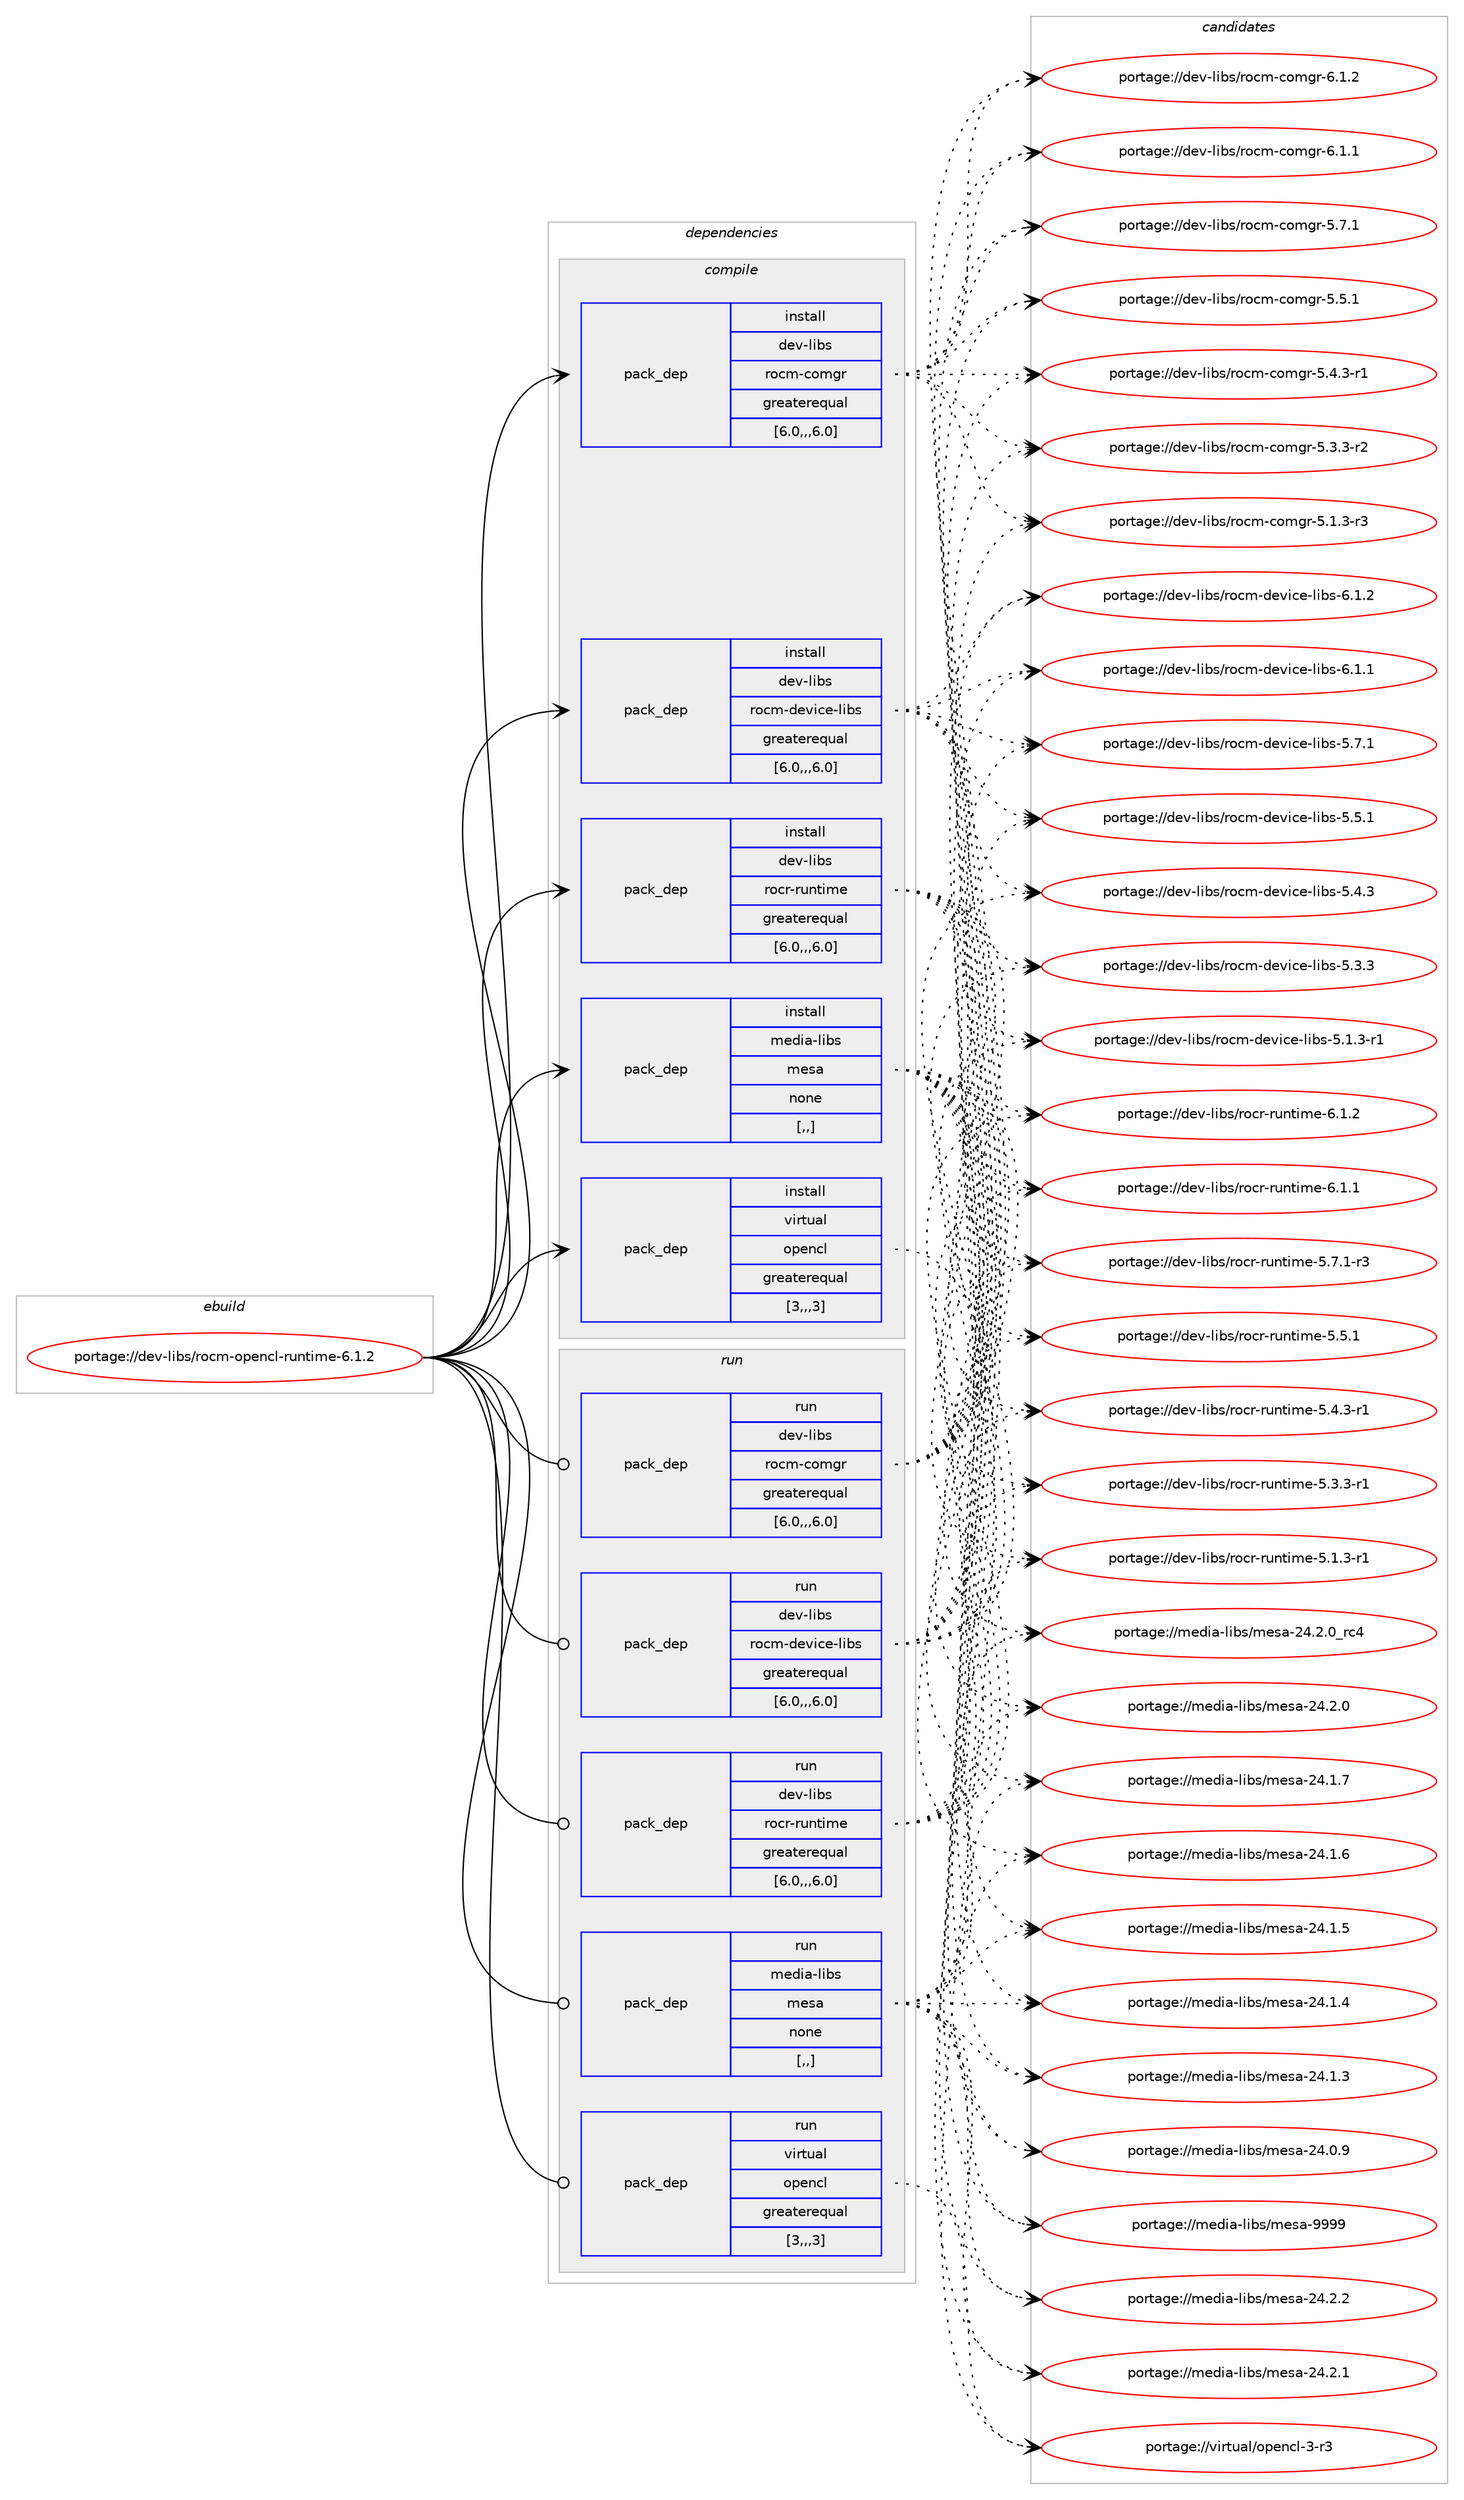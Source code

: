digraph prolog {

# *************
# Graph options
# *************

newrank=true;
concentrate=true;
compound=true;
graph [rankdir=LR,fontname=Helvetica,fontsize=10,ranksep=1.5];#, ranksep=2.5, nodesep=0.2];
edge  [arrowhead=vee];
node  [fontname=Helvetica,fontsize=10];

# **********
# The ebuild
# **********

subgraph cluster_leftcol {
color=gray;
label=<<i>ebuild</i>>;
id [label="portage://dev-libs/rocm-opencl-runtime-6.1.2", color=red, width=4, href="../dev-libs/rocm-opencl-runtime-6.1.2.svg"];
}

# ****************
# The dependencies
# ****************

subgraph cluster_midcol {
color=gray;
label=<<i>dependencies</i>>;
subgraph cluster_compile {
fillcolor="#eeeeee";
style=filled;
label=<<i>compile</i>>;
subgraph pack445120 {
dependency608248 [label=<<TABLE BORDER="0" CELLBORDER="1" CELLSPACING="0" CELLPADDING="4" WIDTH="220"><TR><TD ROWSPAN="6" CELLPADDING="30">pack_dep</TD></TR><TR><TD WIDTH="110">install</TD></TR><TR><TD>dev-libs</TD></TR><TR><TD>rocm-comgr</TD></TR><TR><TD>greaterequal</TD></TR><TR><TD>[6.0,,,6.0]</TD></TR></TABLE>>, shape=none, color=blue];
}
id:e -> dependency608248:w [weight=20,style="solid",arrowhead="vee"];
subgraph pack445121 {
dependency608249 [label=<<TABLE BORDER="0" CELLBORDER="1" CELLSPACING="0" CELLPADDING="4" WIDTH="220"><TR><TD ROWSPAN="6" CELLPADDING="30">pack_dep</TD></TR><TR><TD WIDTH="110">install</TD></TR><TR><TD>dev-libs</TD></TR><TR><TD>rocm-device-libs</TD></TR><TR><TD>greaterequal</TD></TR><TR><TD>[6.0,,,6.0]</TD></TR></TABLE>>, shape=none, color=blue];
}
id:e -> dependency608249:w [weight=20,style="solid",arrowhead="vee"];
subgraph pack445122 {
dependency608250 [label=<<TABLE BORDER="0" CELLBORDER="1" CELLSPACING="0" CELLPADDING="4" WIDTH="220"><TR><TD ROWSPAN="6" CELLPADDING="30">pack_dep</TD></TR><TR><TD WIDTH="110">install</TD></TR><TR><TD>dev-libs</TD></TR><TR><TD>rocr-runtime</TD></TR><TR><TD>greaterequal</TD></TR><TR><TD>[6.0,,,6.0]</TD></TR></TABLE>>, shape=none, color=blue];
}
id:e -> dependency608250:w [weight=20,style="solid",arrowhead="vee"];
subgraph pack445123 {
dependency608251 [label=<<TABLE BORDER="0" CELLBORDER="1" CELLSPACING="0" CELLPADDING="4" WIDTH="220"><TR><TD ROWSPAN="6" CELLPADDING="30">pack_dep</TD></TR><TR><TD WIDTH="110">install</TD></TR><TR><TD>media-libs</TD></TR><TR><TD>mesa</TD></TR><TR><TD>none</TD></TR><TR><TD>[,,]</TD></TR></TABLE>>, shape=none, color=blue];
}
id:e -> dependency608251:w [weight=20,style="solid",arrowhead="vee"];
subgraph pack445124 {
dependency608252 [label=<<TABLE BORDER="0" CELLBORDER="1" CELLSPACING="0" CELLPADDING="4" WIDTH="220"><TR><TD ROWSPAN="6" CELLPADDING="30">pack_dep</TD></TR><TR><TD WIDTH="110">install</TD></TR><TR><TD>virtual</TD></TR><TR><TD>opencl</TD></TR><TR><TD>greaterequal</TD></TR><TR><TD>[3,,,3]</TD></TR></TABLE>>, shape=none, color=blue];
}
id:e -> dependency608252:w [weight=20,style="solid",arrowhead="vee"];
}
subgraph cluster_compileandrun {
fillcolor="#eeeeee";
style=filled;
label=<<i>compile and run</i>>;
}
subgraph cluster_run {
fillcolor="#eeeeee";
style=filled;
label=<<i>run</i>>;
subgraph pack445125 {
dependency608253 [label=<<TABLE BORDER="0" CELLBORDER="1" CELLSPACING="0" CELLPADDING="4" WIDTH="220"><TR><TD ROWSPAN="6" CELLPADDING="30">pack_dep</TD></TR><TR><TD WIDTH="110">run</TD></TR><TR><TD>dev-libs</TD></TR><TR><TD>rocm-comgr</TD></TR><TR><TD>greaterequal</TD></TR><TR><TD>[6.0,,,6.0]</TD></TR></TABLE>>, shape=none, color=blue];
}
id:e -> dependency608253:w [weight=20,style="solid",arrowhead="odot"];
subgraph pack445126 {
dependency608254 [label=<<TABLE BORDER="0" CELLBORDER="1" CELLSPACING="0" CELLPADDING="4" WIDTH="220"><TR><TD ROWSPAN="6" CELLPADDING="30">pack_dep</TD></TR><TR><TD WIDTH="110">run</TD></TR><TR><TD>dev-libs</TD></TR><TR><TD>rocm-device-libs</TD></TR><TR><TD>greaterequal</TD></TR><TR><TD>[6.0,,,6.0]</TD></TR></TABLE>>, shape=none, color=blue];
}
id:e -> dependency608254:w [weight=20,style="solid",arrowhead="odot"];
subgraph pack445127 {
dependency608255 [label=<<TABLE BORDER="0" CELLBORDER="1" CELLSPACING="0" CELLPADDING="4" WIDTH="220"><TR><TD ROWSPAN="6" CELLPADDING="30">pack_dep</TD></TR><TR><TD WIDTH="110">run</TD></TR><TR><TD>dev-libs</TD></TR><TR><TD>rocr-runtime</TD></TR><TR><TD>greaterequal</TD></TR><TR><TD>[6.0,,,6.0]</TD></TR></TABLE>>, shape=none, color=blue];
}
id:e -> dependency608255:w [weight=20,style="solid",arrowhead="odot"];
subgraph pack445128 {
dependency608256 [label=<<TABLE BORDER="0" CELLBORDER="1" CELLSPACING="0" CELLPADDING="4" WIDTH="220"><TR><TD ROWSPAN="6" CELLPADDING="30">pack_dep</TD></TR><TR><TD WIDTH="110">run</TD></TR><TR><TD>media-libs</TD></TR><TR><TD>mesa</TD></TR><TR><TD>none</TD></TR><TR><TD>[,,]</TD></TR></TABLE>>, shape=none, color=blue];
}
id:e -> dependency608256:w [weight=20,style="solid",arrowhead="odot"];
subgraph pack445129 {
dependency608257 [label=<<TABLE BORDER="0" CELLBORDER="1" CELLSPACING="0" CELLPADDING="4" WIDTH="220"><TR><TD ROWSPAN="6" CELLPADDING="30">pack_dep</TD></TR><TR><TD WIDTH="110">run</TD></TR><TR><TD>virtual</TD></TR><TR><TD>opencl</TD></TR><TR><TD>greaterequal</TD></TR><TR><TD>[3,,,3]</TD></TR></TABLE>>, shape=none, color=blue];
}
id:e -> dependency608257:w [weight=20,style="solid",arrowhead="odot"];
}
}

# **************
# The candidates
# **************

subgraph cluster_choices {
rank=same;
color=gray;
label=<<i>candidates</i>>;

subgraph choice445120 {
color=black;
nodesep=1;
choice100101118451081059811547114111991094599111109103114455446494650 [label="portage://dev-libs/rocm-comgr-6.1.2", color=red, width=4,href="../dev-libs/rocm-comgr-6.1.2.svg"];
choice100101118451081059811547114111991094599111109103114455446494649 [label="portage://dev-libs/rocm-comgr-6.1.1", color=red, width=4,href="../dev-libs/rocm-comgr-6.1.1.svg"];
choice100101118451081059811547114111991094599111109103114455346554649 [label="portage://dev-libs/rocm-comgr-5.7.1", color=red, width=4,href="../dev-libs/rocm-comgr-5.7.1.svg"];
choice100101118451081059811547114111991094599111109103114455346534649 [label="portage://dev-libs/rocm-comgr-5.5.1", color=red, width=4,href="../dev-libs/rocm-comgr-5.5.1.svg"];
choice1001011184510810598115471141119910945991111091031144553465246514511449 [label="portage://dev-libs/rocm-comgr-5.4.3-r1", color=red, width=4,href="../dev-libs/rocm-comgr-5.4.3-r1.svg"];
choice1001011184510810598115471141119910945991111091031144553465146514511450 [label="portage://dev-libs/rocm-comgr-5.3.3-r2", color=red, width=4,href="../dev-libs/rocm-comgr-5.3.3-r2.svg"];
choice1001011184510810598115471141119910945991111091031144553464946514511451 [label="portage://dev-libs/rocm-comgr-5.1.3-r3", color=red, width=4,href="../dev-libs/rocm-comgr-5.1.3-r3.svg"];
dependency608248:e -> choice100101118451081059811547114111991094599111109103114455446494650:w [style=dotted,weight="100"];
dependency608248:e -> choice100101118451081059811547114111991094599111109103114455446494649:w [style=dotted,weight="100"];
dependency608248:e -> choice100101118451081059811547114111991094599111109103114455346554649:w [style=dotted,weight="100"];
dependency608248:e -> choice100101118451081059811547114111991094599111109103114455346534649:w [style=dotted,weight="100"];
dependency608248:e -> choice1001011184510810598115471141119910945991111091031144553465246514511449:w [style=dotted,weight="100"];
dependency608248:e -> choice1001011184510810598115471141119910945991111091031144553465146514511450:w [style=dotted,weight="100"];
dependency608248:e -> choice1001011184510810598115471141119910945991111091031144553464946514511451:w [style=dotted,weight="100"];
}
subgraph choice445121 {
color=black;
nodesep=1;
choice1001011184510810598115471141119910945100101118105991014510810598115455446494650 [label="portage://dev-libs/rocm-device-libs-6.1.2", color=red, width=4,href="../dev-libs/rocm-device-libs-6.1.2.svg"];
choice1001011184510810598115471141119910945100101118105991014510810598115455446494649 [label="portage://dev-libs/rocm-device-libs-6.1.1", color=red, width=4,href="../dev-libs/rocm-device-libs-6.1.1.svg"];
choice1001011184510810598115471141119910945100101118105991014510810598115455346554649 [label="portage://dev-libs/rocm-device-libs-5.7.1", color=red, width=4,href="../dev-libs/rocm-device-libs-5.7.1.svg"];
choice1001011184510810598115471141119910945100101118105991014510810598115455346534649 [label="portage://dev-libs/rocm-device-libs-5.5.1", color=red, width=4,href="../dev-libs/rocm-device-libs-5.5.1.svg"];
choice1001011184510810598115471141119910945100101118105991014510810598115455346524651 [label="portage://dev-libs/rocm-device-libs-5.4.3", color=red, width=4,href="../dev-libs/rocm-device-libs-5.4.3.svg"];
choice1001011184510810598115471141119910945100101118105991014510810598115455346514651 [label="portage://dev-libs/rocm-device-libs-5.3.3", color=red, width=4,href="../dev-libs/rocm-device-libs-5.3.3.svg"];
choice10010111845108105981154711411199109451001011181059910145108105981154553464946514511449 [label="portage://dev-libs/rocm-device-libs-5.1.3-r1", color=red, width=4,href="../dev-libs/rocm-device-libs-5.1.3-r1.svg"];
dependency608249:e -> choice1001011184510810598115471141119910945100101118105991014510810598115455446494650:w [style=dotted,weight="100"];
dependency608249:e -> choice1001011184510810598115471141119910945100101118105991014510810598115455446494649:w [style=dotted,weight="100"];
dependency608249:e -> choice1001011184510810598115471141119910945100101118105991014510810598115455346554649:w [style=dotted,weight="100"];
dependency608249:e -> choice1001011184510810598115471141119910945100101118105991014510810598115455346534649:w [style=dotted,weight="100"];
dependency608249:e -> choice1001011184510810598115471141119910945100101118105991014510810598115455346524651:w [style=dotted,weight="100"];
dependency608249:e -> choice1001011184510810598115471141119910945100101118105991014510810598115455346514651:w [style=dotted,weight="100"];
dependency608249:e -> choice10010111845108105981154711411199109451001011181059910145108105981154553464946514511449:w [style=dotted,weight="100"];
}
subgraph choice445122 {
color=black;
nodesep=1;
choice1001011184510810598115471141119911445114117110116105109101455446494650 [label="portage://dev-libs/rocr-runtime-6.1.2", color=red, width=4,href="../dev-libs/rocr-runtime-6.1.2.svg"];
choice1001011184510810598115471141119911445114117110116105109101455446494649 [label="portage://dev-libs/rocr-runtime-6.1.1", color=red, width=4,href="../dev-libs/rocr-runtime-6.1.1.svg"];
choice10010111845108105981154711411199114451141171101161051091014553465546494511451 [label="portage://dev-libs/rocr-runtime-5.7.1-r3", color=red, width=4,href="../dev-libs/rocr-runtime-5.7.1-r3.svg"];
choice1001011184510810598115471141119911445114117110116105109101455346534649 [label="portage://dev-libs/rocr-runtime-5.5.1", color=red, width=4,href="../dev-libs/rocr-runtime-5.5.1.svg"];
choice10010111845108105981154711411199114451141171101161051091014553465246514511449 [label="portage://dev-libs/rocr-runtime-5.4.3-r1", color=red, width=4,href="../dev-libs/rocr-runtime-5.4.3-r1.svg"];
choice10010111845108105981154711411199114451141171101161051091014553465146514511449 [label="portage://dev-libs/rocr-runtime-5.3.3-r1", color=red, width=4,href="../dev-libs/rocr-runtime-5.3.3-r1.svg"];
choice10010111845108105981154711411199114451141171101161051091014553464946514511449 [label="portage://dev-libs/rocr-runtime-5.1.3-r1", color=red, width=4,href="../dev-libs/rocr-runtime-5.1.3-r1.svg"];
dependency608250:e -> choice1001011184510810598115471141119911445114117110116105109101455446494650:w [style=dotted,weight="100"];
dependency608250:e -> choice1001011184510810598115471141119911445114117110116105109101455446494649:w [style=dotted,weight="100"];
dependency608250:e -> choice10010111845108105981154711411199114451141171101161051091014553465546494511451:w [style=dotted,weight="100"];
dependency608250:e -> choice1001011184510810598115471141119911445114117110116105109101455346534649:w [style=dotted,weight="100"];
dependency608250:e -> choice10010111845108105981154711411199114451141171101161051091014553465246514511449:w [style=dotted,weight="100"];
dependency608250:e -> choice10010111845108105981154711411199114451141171101161051091014553465146514511449:w [style=dotted,weight="100"];
dependency608250:e -> choice10010111845108105981154711411199114451141171101161051091014553464946514511449:w [style=dotted,weight="100"];
}
subgraph choice445123 {
color=black;
nodesep=1;
choice10910110010597451081059811547109101115974557575757 [label="portage://media-libs/mesa-9999", color=red, width=4,href="../media-libs/mesa-9999.svg"];
choice109101100105974510810598115471091011159745505246504650 [label="portage://media-libs/mesa-24.2.2", color=red, width=4,href="../media-libs/mesa-24.2.2.svg"];
choice109101100105974510810598115471091011159745505246504649 [label="portage://media-libs/mesa-24.2.1", color=red, width=4,href="../media-libs/mesa-24.2.1.svg"];
choice109101100105974510810598115471091011159745505246504648951149952 [label="portage://media-libs/mesa-24.2.0_rc4", color=red, width=4,href="../media-libs/mesa-24.2.0_rc4.svg"];
choice109101100105974510810598115471091011159745505246504648 [label="portage://media-libs/mesa-24.2.0", color=red, width=4,href="../media-libs/mesa-24.2.0.svg"];
choice109101100105974510810598115471091011159745505246494655 [label="portage://media-libs/mesa-24.1.7", color=red, width=4,href="../media-libs/mesa-24.1.7.svg"];
choice109101100105974510810598115471091011159745505246494654 [label="portage://media-libs/mesa-24.1.6", color=red, width=4,href="../media-libs/mesa-24.1.6.svg"];
choice109101100105974510810598115471091011159745505246494653 [label="portage://media-libs/mesa-24.1.5", color=red, width=4,href="../media-libs/mesa-24.1.5.svg"];
choice109101100105974510810598115471091011159745505246494652 [label="portage://media-libs/mesa-24.1.4", color=red, width=4,href="../media-libs/mesa-24.1.4.svg"];
choice109101100105974510810598115471091011159745505246494651 [label="portage://media-libs/mesa-24.1.3", color=red, width=4,href="../media-libs/mesa-24.1.3.svg"];
choice109101100105974510810598115471091011159745505246484657 [label="portage://media-libs/mesa-24.0.9", color=red, width=4,href="../media-libs/mesa-24.0.9.svg"];
dependency608251:e -> choice10910110010597451081059811547109101115974557575757:w [style=dotted,weight="100"];
dependency608251:e -> choice109101100105974510810598115471091011159745505246504650:w [style=dotted,weight="100"];
dependency608251:e -> choice109101100105974510810598115471091011159745505246504649:w [style=dotted,weight="100"];
dependency608251:e -> choice109101100105974510810598115471091011159745505246504648951149952:w [style=dotted,weight="100"];
dependency608251:e -> choice109101100105974510810598115471091011159745505246504648:w [style=dotted,weight="100"];
dependency608251:e -> choice109101100105974510810598115471091011159745505246494655:w [style=dotted,weight="100"];
dependency608251:e -> choice109101100105974510810598115471091011159745505246494654:w [style=dotted,weight="100"];
dependency608251:e -> choice109101100105974510810598115471091011159745505246494653:w [style=dotted,weight="100"];
dependency608251:e -> choice109101100105974510810598115471091011159745505246494652:w [style=dotted,weight="100"];
dependency608251:e -> choice109101100105974510810598115471091011159745505246494651:w [style=dotted,weight="100"];
dependency608251:e -> choice109101100105974510810598115471091011159745505246484657:w [style=dotted,weight="100"];
}
subgraph choice445124 {
color=black;
nodesep=1;
choice11810511411611797108471111121011109910845514511451 [label="portage://virtual/opencl-3-r3", color=red, width=4,href="../virtual/opencl-3-r3.svg"];
dependency608252:e -> choice11810511411611797108471111121011109910845514511451:w [style=dotted,weight="100"];
}
subgraph choice445125 {
color=black;
nodesep=1;
choice100101118451081059811547114111991094599111109103114455446494650 [label="portage://dev-libs/rocm-comgr-6.1.2", color=red, width=4,href="../dev-libs/rocm-comgr-6.1.2.svg"];
choice100101118451081059811547114111991094599111109103114455446494649 [label="portage://dev-libs/rocm-comgr-6.1.1", color=red, width=4,href="../dev-libs/rocm-comgr-6.1.1.svg"];
choice100101118451081059811547114111991094599111109103114455346554649 [label="portage://dev-libs/rocm-comgr-5.7.1", color=red, width=4,href="../dev-libs/rocm-comgr-5.7.1.svg"];
choice100101118451081059811547114111991094599111109103114455346534649 [label="portage://dev-libs/rocm-comgr-5.5.1", color=red, width=4,href="../dev-libs/rocm-comgr-5.5.1.svg"];
choice1001011184510810598115471141119910945991111091031144553465246514511449 [label="portage://dev-libs/rocm-comgr-5.4.3-r1", color=red, width=4,href="../dev-libs/rocm-comgr-5.4.3-r1.svg"];
choice1001011184510810598115471141119910945991111091031144553465146514511450 [label="portage://dev-libs/rocm-comgr-5.3.3-r2", color=red, width=4,href="../dev-libs/rocm-comgr-5.3.3-r2.svg"];
choice1001011184510810598115471141119910945991111091031144553464946514511451 [label="portage://dev-libs/rocm-comgr-5.1.3-r3", color=red, width=4,href="../dev-libs/rocm-comgr-5.1.3-r3.svg"];
dependency608253:e -> choice100101118451081059811547114111991094599111109103114455446494650:w [style=dotted,weight="100"];
dependency608253:e -> choice100101118451081059811547114111991094599111109103114455446494649:w [style=dotted,weight="100"];
dependency608253:e -> choice100101118451081059811547114111991094599111109103114455346554649:w [style=dotted,weight="100"];
dependency608253:e -> choice100101118451081059811547114111991094599111109103114455346534649:w [style=dotted,weight="100"];
dependency608253:e -> choice1001011184510810598115471141119910945991111091031144553465246514511449:w [style=dotted,weight="100"];
dependency608253:e -> choice1001011184510810598115471141119910945991111091031144553465146514511450:w [style=dotted,weight="100"];
dependency608253:e -> choice1001011184510810598115471141119910945991111091031144553464946514511451:w [style=dotted,weight="100"];
}
subgraph choice445126 {
color=black;
nodesep=1;
choice1001011184510810598115471141119910945100101118105991014510810598115455446494650 [label="portage://dev-libs/rocm-device-libs-6.1.2", color=red, width=4,href="../dev-libs/rocm-device-libs-6.1.2.svg"];
choice1001011184510810598115471141119910945100101118105991014510810598115455446494649 [label="portage://dev-libs/rocm-device-libs-6.1.1", color=red, width=4,href="../dev-libs/rocm-device-libs-6.1.1.svg"];
choice1001011184510810598115471141119910945100101118105991014510810598115455346554649 [label="portage://dev-libs/rocm-device-libs-5.7.1", color=red, width=4,href="../dev-libs/rocm-device-libs-5.7.1.svg"];
choice1001011184510810598115471141119910945100101118105991014510810598115455346534649 [label="portage://dev-libs/rocm-device-libs-5.5.1", color=red, width=4,href="../dev-libs/rocm-device-libs-5.5.1.svg"];
choice1001011184510810598115471141119910945100101118105991014510810598115455346524651 [label="portage://dev-libs/rocm-device-libs-5.4.3", color=red, width=4,href="../dev-libs/rocm-device-libs-5.4.3.svg"];
choice1001011184510810598115471141119910945100101118105991014510810598115455346514651 [label="portage://dev-libs/rocm-device-libs-5.3.3", color=red, width=4,href="../dev-libs/rocm-device-libs-5.3.3.svg"];
choice10010111845108105981154711411199109451001011181059910145108105981154553464946514511449 [label="portage://dev-libs/rocm-device-libs-5.1.3-r1", color=red, width=4,href="../dev-libs/rocm-device-libs-5.1.3-r1.svg"];
dependency608254:e -> choice1001011184510810598115471141119910945100101118105991014510810598115455446494650:w [style=dotted,weight="100"];
dependency608254:e -> choice1001011184510810598115471141119910945100101118105991014510810598115455446494649:w [style=dotted,weight="100"];
dependency608254:e -> choice1001011184510810598115471141119910945100101118105991014510810598115455346554649:w [style=dotted,weight="100"];
dependency608254:e -> choice1001011184510810598115471141119910945100101118105991014510810598115455346534649:w [style=dotted,weight="100"];
dependency608254:e -> choice1001011184510810598115471141119910945100101118105991014510810598115455346524651:w [style=dotted,weight="100"];
dependency608254:e -> choice1001011184510810598115471141119910945100101118105991014510810598115455346514651:w [style=dotted,weight="100"];
dependency608254:e -> choice10010111845108105981154711411199109451001011181059910145108105981154553464946514511449:w [style=dotted,weight="100"];
}
subgraph choice445127 {
color=black;
nodesep=1;
choice1001011184510810598115471141119911445114117110116105109101455446494650 [label="portage://dev-libs/rocr-runtime-6.1.2", color=red, width=4,href="../dev-libs/rocr-runtime-6.1.2.svg"];
choice1001011184510810598115471141119911445114117110116105109101455446494649 [label="portage://dev-libs/rocr-runtime-6.1.1", color=red, width=4,href="../dev-libs/rocr-runtime-6.1.1.svg"];
choice10010111845108105981154711411199114451141171101161051091014553465546494511451 [label="portage://dev-libs/rocr-runtime-5.7.1-r3", color=red, width=4,href="../dev-libs/rocr-runtime-5.7.1-r3.svg"];
choice1001011184510810598115471141119911445114117110116105109101455346534649 [label="portage://dev-libs/rocr-runtime-5.5.1", color=red, width=4,href="../dev-libs/rocr-runtime-5.5.1.svg"];
choice10010111845108105981154711411199114451141171101161051091014553465246514511449 [label="portage://dev-libs/rocr-runtime-5.4.3-r1", color=red, width=4,href="../dev-libs/rocr-runtime-5.4.3-r1.svg"];
choice10010111845108105981154711411199114451141171101161051091014553465146514511449 [label="portage://dev-libs/rocr-runtime-5.3.3-r1", color=red, width=4,href="../dev-libs/rocr-runtime-5.3.3-r1.svg"];
choice10010111845108105981154711411199114451141171101161051091014553464946514511449 [label="portage://dev-libs/rocr-runtime-5.1.3-r1", color=red, width=4,href="../dev-libs/rocr-runtime-5.1.3-r1.svg"];
dependency608255:e -> choice1001011184510810598115471141119911445114117110116105109101455446494650:w [style=dotted,weight="100"];
dependency608255:e -> choice1001011184510810598115471141119911445114117110116105109101455446494649:w [style=dotted,weight="100"];
dependency608255:e -> choice10010111845108105981154711411199114451141171101161051091014553465546494511451:w [style=dotted,weight="100"];
dependency608255:e -> choice1001011184510810598115471141119911445114117110116105109101455346534649:w [style=dotted,weight="100"];
dependency608255:e -> choice10010111845108105981154711411199114451141171101161051091014553465246514511449:w [style=dotted,weight="100"];
dependency608255:e -> choice10010111845108105981154711411199114451141171101161051091014553465146514511449:w [style=dotted,weight="100"];
dependency608255:e -> choice10010111845108105981154711411199114451141171101161051091014553464946514511449:w [style=dotted,weight="100"];
}
subgraph choice445128 {
color=black;
nodesep=1;
choice10910110010597451081059811547109101115974557575757 [label="portage://media-libs/mesa-9999", color=red, width=4,href="../media-libs/mesa-9999.svg"];
choice109101100105974510810598115471091011159745505246504650 [label="portage://media-libs/mesa-24.2.2", color=red, width=4,href="../media-libs/mesa-24.2.2.svg"];
choice109101100105974510810598115471091011159745505246504649 [label="portage://media-libs/mesa-24.2.1", color=red, width=4,href="../media-libs/mesa-24.2.1.svg"];
choice109101100105974510810598115471091011159745505246504648951149952 [label="portage://media-libs/mesa-24.2.0_rc4", color=red, width=4,href="../media-libs/mesa-24.2.0_rc4.svg"];
choice109101100105974510810598115471091011159745505246504648 [label="portage://media-libs/mesa-24.2.0", color=red, width=4,href="../media-libs/mesa-24.2.0.svg"];
choice109101100105974510810598115471091011159745505246494655 [label="portage://media-libs/mesa-24.1.7", color=red, width=4,href="../media-libs/mesa-24.1.7.svg"];
choice109101100105974510810598115471091011159745505246494654 [label="portage://media-libs/mesa-24.1.6", color=red, width=4,href="../media-libs/mesa-24.1.6.svg"];
choice109101100105974510810598115471091011159745505246494653 [label="portage://media-libs/mesa-24.1.5", color=red, width=4,href="../media-libs/mesa-24.1.5.svg"];
choice109101100105974510810598115471091011159745505246494652 [label="portage://media-libs/mesa-24.1.4", color=red, width=4,href="../media-libs/mesa-24.1.4.svg"];
choice109101100105974510810598115471091011159745505246494651 [label="portage://media-libs/mesa-24.1.3", color=red, width=4,href="../media-libs/mesa-24.1.3.svg"];
choice109101100105974510810598115471091011159745505246484657 [label="portage://media-libs/mesa-24.0.9", color=red, width=4,href="../media-libs/mesa-24.0.9.svg"];
dependency608256:e -> choice10910110010597451081059811547109101115974557575757:w [style=dotted,weight="100"];
dependency608256:e -> choice109101100105974510810598115471091011159745505246504650:w [style=dotted,weight="100"];
dependency608256:e -> choice109101100105974510810598115471091011159745505246504649:w [style=dotted,weight="100"];
dependency608256:e -> choice109101100105974510810598115471091011159745505246504648951149952:w [style=dotted,weight="100"];
dependency608256:e -> choice109101100105974510810598115471091011159745505246504648:w [style=dotted,weight="100"];
dependency608256:e -> choice109101100105974510810598115471091011159745505246494655:w [style=dotted,weight="100"];
dependency608256:e -> choice109101100105974510810598115471091011159745505246494654:w [style=dotted,weight="100"];
dependency608256:e -> choice109101100105974510810598115471091011159745505246494653:w [style=dotted,weight="100"];
dependency608256:e -> choice109101100105974510810598115471091011159745505246494652:w [style=dotted,weight="100"];
dependency608256:e -> choice109101100105974510810598115471091011159745505246494651:w [style=dotted,weight="100"];
dependency608256:e -> choice109101100105974510810598115471091011159745505246484657:w [style=dotted,weight="100"];
}
subgraph choice445129 {
color=black;
nodesep=1;
choice11810511411611797108471111121011109910845514511451 [label="portage://virtual/opencl-3-r3", color=red, width=4,href="../virtual/opencl-3-r3.svg"];
dependency608257:e -> choice11810511411611797108471111121011109910845514511451:w [style=dotted,weight="100"];
}
}

}
